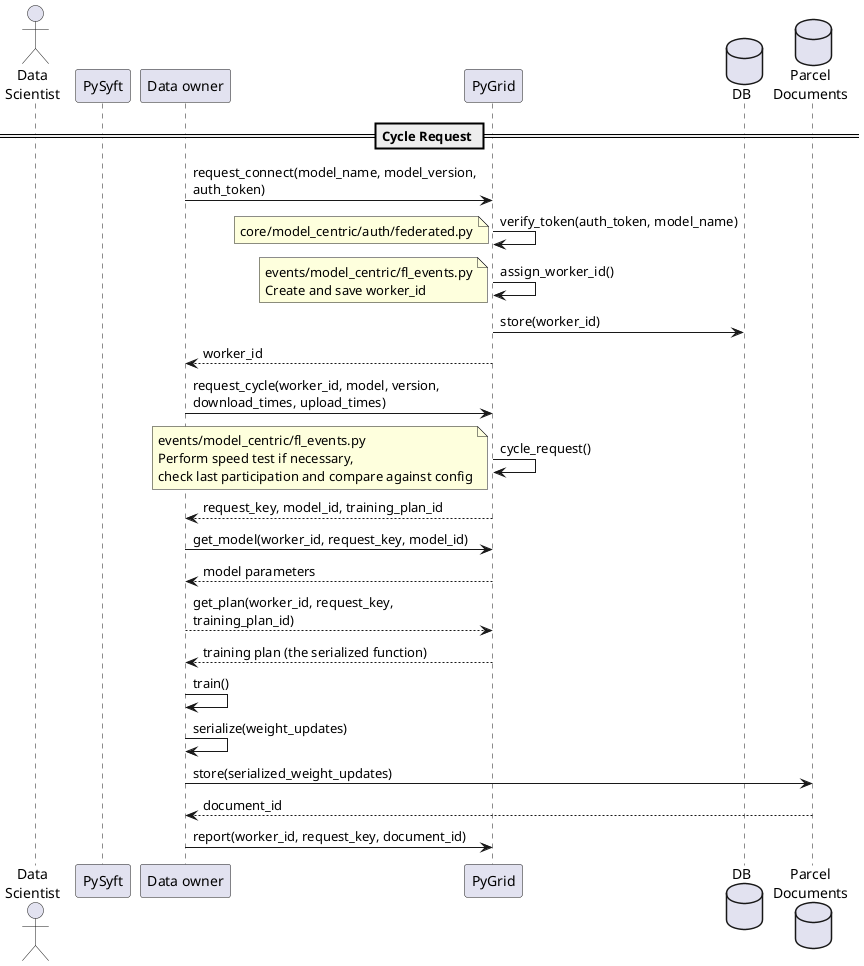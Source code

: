 @startuml Cycle Request

skinparam maxMessageSize 300

actor "Data\nScientist" as ds  
participant PySyft as syft
participant "Data owner" as do
participant PyGrid as grid
database DB as db
database "Parcel\nDocuments" as padb

== Cycle Request ==
do -> grid: request_connect(model_name, model_version, auth_token)
grid -> grid: verify_token(auth_token, model_name)
note left: core/model_centric/auth/federated.py
grid -> grid: assign_worker_id()
note left: events/model_centric/fl_events.py\nCreate and save worker_id
grid -> db: store(worker_id)
'TODO: @Thomas Please confirm if worker_id goes to DB
grid --> do: worker_id

do -> grid: request_cycle(worker_id, model, version, download_times, upload_times)
'TODO: @Thomas What are up/download times?
grid -> grid: cycle_request()
note left: events/model_centric/fl_events.py\nPerform speed test if necessary,\ncheck last participation and compare against config
grid --> do: request_key, model_id, training_plan_id
do -> grid: get_model(worker_id, request_key, model_id)
grid --> do: model parameters
do --> grid: get_plan(worker_id, request_key, training_plan_id)
grid --> do: training plan (the serialized function)
do -> do: train()
do -> do: serialize(weight_updates)
'TODO: @Thomas It was "new parameters", I assume they are weight updates?
do -> padb: store(serialized_weight_updates)
padb --> do: document_id
do -> grid: report(worker_id, request_key, document_id)

@enduml
